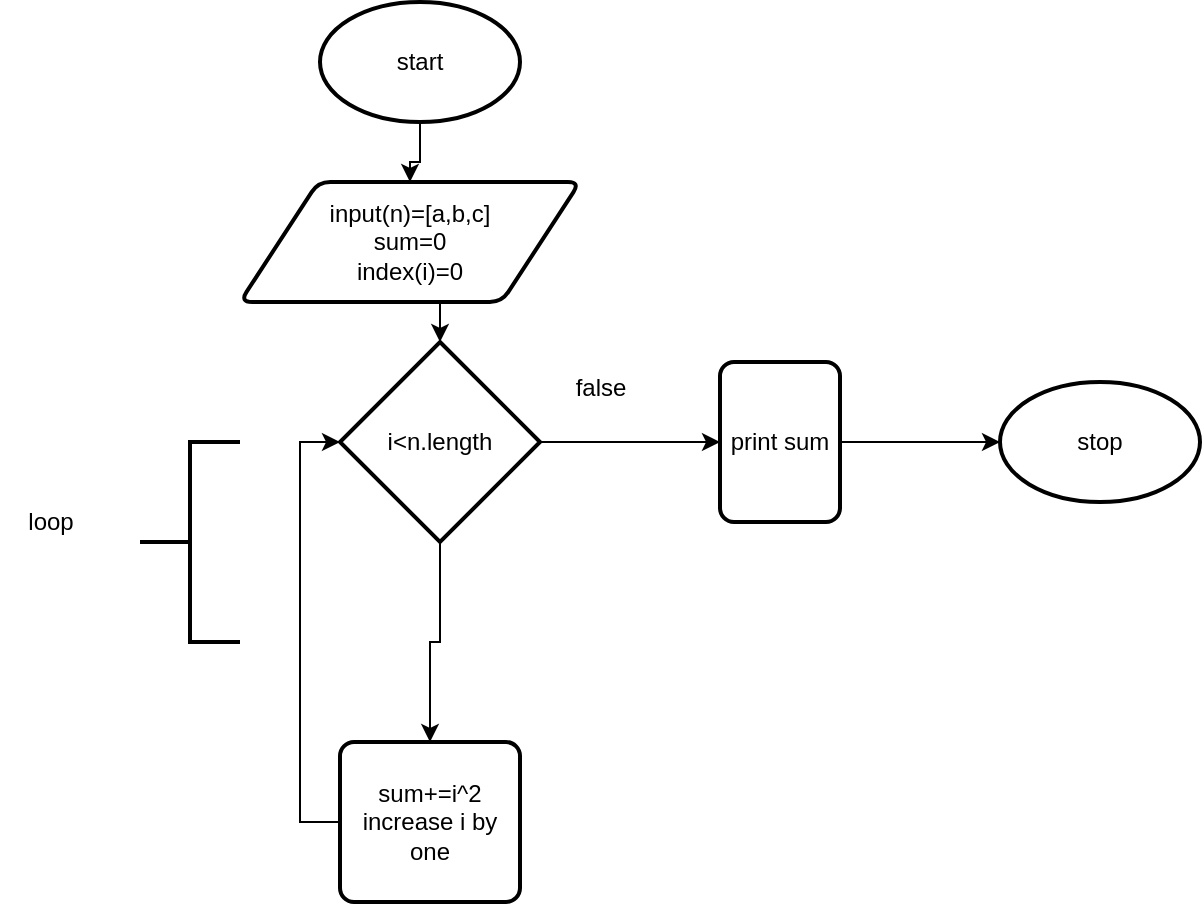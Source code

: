 <mxfile version="21.3.4" type="github">
  <diagram name="Page-1" id="_Gt65h91OPeUalBwf7d9">
    <mxGraphModel dx="1050" dy="566" grid="1" gridSize="10" guides="1" tooltips="1" connect="1" arrows="1" fold="1" page="1" pageScale="1" pageWidth="1100" pageHeight="850" math="0" shadow="0">
      <root>
        <mxCell id="0" />
        <mxCell id="1" parent="0" />
        <mxCell id="1owuqA12Tn_liVOMmT4I-7" style="edgeStyle=orthogonalEdgeStyle;rounded=0;orthogonalLoop=1;jettySize=auto;html=1;exitX=0.5;exitY=1;exitDx=0;exitDy=0;exitPerimeter=0;" edge="1" parent="1" source="1owuqA12Tn_liVOMmT4I-5" target="1owuqA12Tn_liVOMmT4I-6">
          <mxGeometry relative="1" as="geometry" />
        </mxCell>
        <mxCell id="1owuqA12Tn_liVOMmT4I-5" value="start" style="strokeWidth=2;html=1;shape=mxgraph.flowchart.start_1;whiteSpace=wrap;" vertex="1" parent="1">
          <mxGeometry x="410" y="10" width="100" height="60" as="geometry" />
        </mxCell>
        <mxCell id="1owuqA12Tn_liVOMmT4I-9" style="edgeStyle=orthogonalEdgeStyle;rounded=0;orthogonalLoop=1;jettySize=auto;html=1;exitX=0.5;exitY=1;exitDx=0;exitDy=0;entryX=0.5;entryY=0;entryDx=0;entryDy=0;entryPerimeter=0;" edge="1" parent="1" source="1owuqA12Tn_liVOMmT4I-6" target="1owuqA12Tn_liVOMmT4I-8">
          <mxGeometry relative="1" as="geometry" />
        </mxCell>
        <mxCell id="1owuqA12Tn_liVOMmT4I-6" value="&lt;div&gt;input(n)=[a,b,c]&lt;/div&gt;&lt;div&gt;sum=0&lt;/div&gt;&lt;div&gt;index(i)=0&lt;br&gt;&lt;/div&gt;" style="shape=parallelogram;html=1;strokeWidth=2;perimeter=parallelogramPerimeter;whiteSpace=wrap;rounded=1;arcSize=12;size=0.23;" vertex="1" parent="1">
          <mxGeometry x="370" y="100" width="170" height="60" as="geometry" />
        </mxCell>
        <mxCell id="1owuqA12Tn_liVOMmT4I-11" style="edgeStyle=orthogonalEdgeStyle;rounded=0;orthogonalLoop=1;jettySize=auto;html=1;" edge="1" parent="1" source="1owuqA12Tn_liVOMmT4I-8" target="1owuqA12Tn_liVOMmT4I-10">
          <mxGeometry relative="1" as="geometry" />
        </mxCell>
        <mxCell id="1owuqA12Tn_liVOMmT4I-16" style="edgeStyle=orthogonalEdgeStyle;rounded=0;orthogonalLoop=1;jettySize=auto;html=1;exitX=1;exitY=0.5;exitDx=0;exitDy=0;exitPerimeter=0;" edge="1" parent="1" source="1owuqA12Tn_liVOMmT4I-8" target="1owuqA12Tn_liVOMmT4I-15">
          <mxGeometry relative="1" as="geometry" />
        </mxCell>
        <mxCell id="1owuqA12Tn_liVOMmT4I-8" value="i&amp;lt;n.length" style="strokeWidth=2;html=1;shape=mxgraph.flowchart.decision;whiteSpace=wrap;" vertex="1" parent="1">
          <mxGeometry x="420" y="180" width="100" height="100" as="geometry" />
        </mxCell>
        <mxCell id="1owuqA12Tn_liVOMmT4I-14" style="edgeStyle=orthogonalEdgeStyle;rounded=0;orthogonalLoop=1;jettySize=auto;html=1;exitX=0;exitY=0.5;exitDx=0;exitDy=0;entryX=0;entryY=0.5;entryDx=0;entryDy=0;entryPerimeter=0;" edge="1" parent="1" source="1owuqA12Tn_liVOMmT4I-10" target="1owuqA12Tn_liVOMmT4I-8">
          <mxGeometry relative="1" as="geometry">
            <mxPoint x="380" y="270" as="targetPoint" />
          </mxGeometry>
        </mxCell>
        <mxCell id="1owuqA12Tn_liVOMmT4I-10" value="&lt;div&gt;sum+=i^2&lt;/div&gt;&lt;div&gt;increase i by one &lt;br&gt;&lt;/div&gt;" style="rounded=1;whiteSpace=wrap;html=1;absoluteArcSize=1;arcSize=14;strokeWidth=2;" vertex="1" parent="1">
          <mxGeometry x="420" y="380" width="90" height="80" as="geometry" />
        </mxCell>
        <mxCell id="1owuqA12Tn_liVOMmT4I-12" value="" style="strokeWidth=2;html=1;shape=mxgraph.flowchart.annotation_2;align=left;labelPosition=right;pointerEvents=1;" vertex="1" parent="1">
          <mxGeometry x="320" y="230" width="50" height="100" as="geometry" />
        </mxCell>
        <mxCell id="1owuqA12Tn_liVOMmT4I-13" value="loop" style="text;html=1;align=center;verticalAlign=middle;resizable=0;points=[];autosize=1;strokeColor=none;fillColor=none;" vertex="1" parent="1">
          <mxGeometry x="250" y="255" width="50" height="30" as="geometry" />
        </mxCell>
        <mxCell id="1owuqA12Tn_liVOMmT4I-19" style="edgeStyle=orthogonalEdgeStyle;rounded=0;orthogonalLoop=1;jettySize=auto;html=1;entryX=0;entryY=0.5;entryDx=0;entryDy=0;entryPerimeter=0;" edge="1" parent="1" source="1owuqA12Tn_liVOMmT4I-15" target="1owuqA12Tn_liVOMmT4I-18">
          <mxGeometry relative="1" as="geometry" />
        </mxCell>
        <mxCell id="1owuqA12Tn_liVOMmT4I-15" value="print sum" style="rounded=1;whiteSpace=wrap;html=1;absoluteArcSize=1;arcSize=14;strokeWidth=2;" vertex="1" parent="1">
          <mxGeometry x="610" y="190" width="60" height="80" as="geometry" />
        </mxCell>
        <mxCell id="1owuqA12Tn_liVOMmT4I-17" value="false" style="text;html=1;align=center;verticalAlign=middle;resizable=0;points=[];autosize=1;strokeColor=none;fillColor=none;" vertex="1" parent="1">
          <mxGeometry x="525" y="188" width="50" height="30" as="geometry" />
        </mxCell>
        <mxCell id="1owuqA12Tn_liVOMmT4I-18" value="stop" style="strokeWidth=2;html=1;shape=mxgraph.flowchart.start_1;whiteSpace=wrap;" vertex="1" parent="1">
          <mxGeometry x="750" y="200" width="100" height="60" as="geometry" />
        </mxCell>
      </root>
    </mxGraphModel>
  </diagram>
</mxfile>
